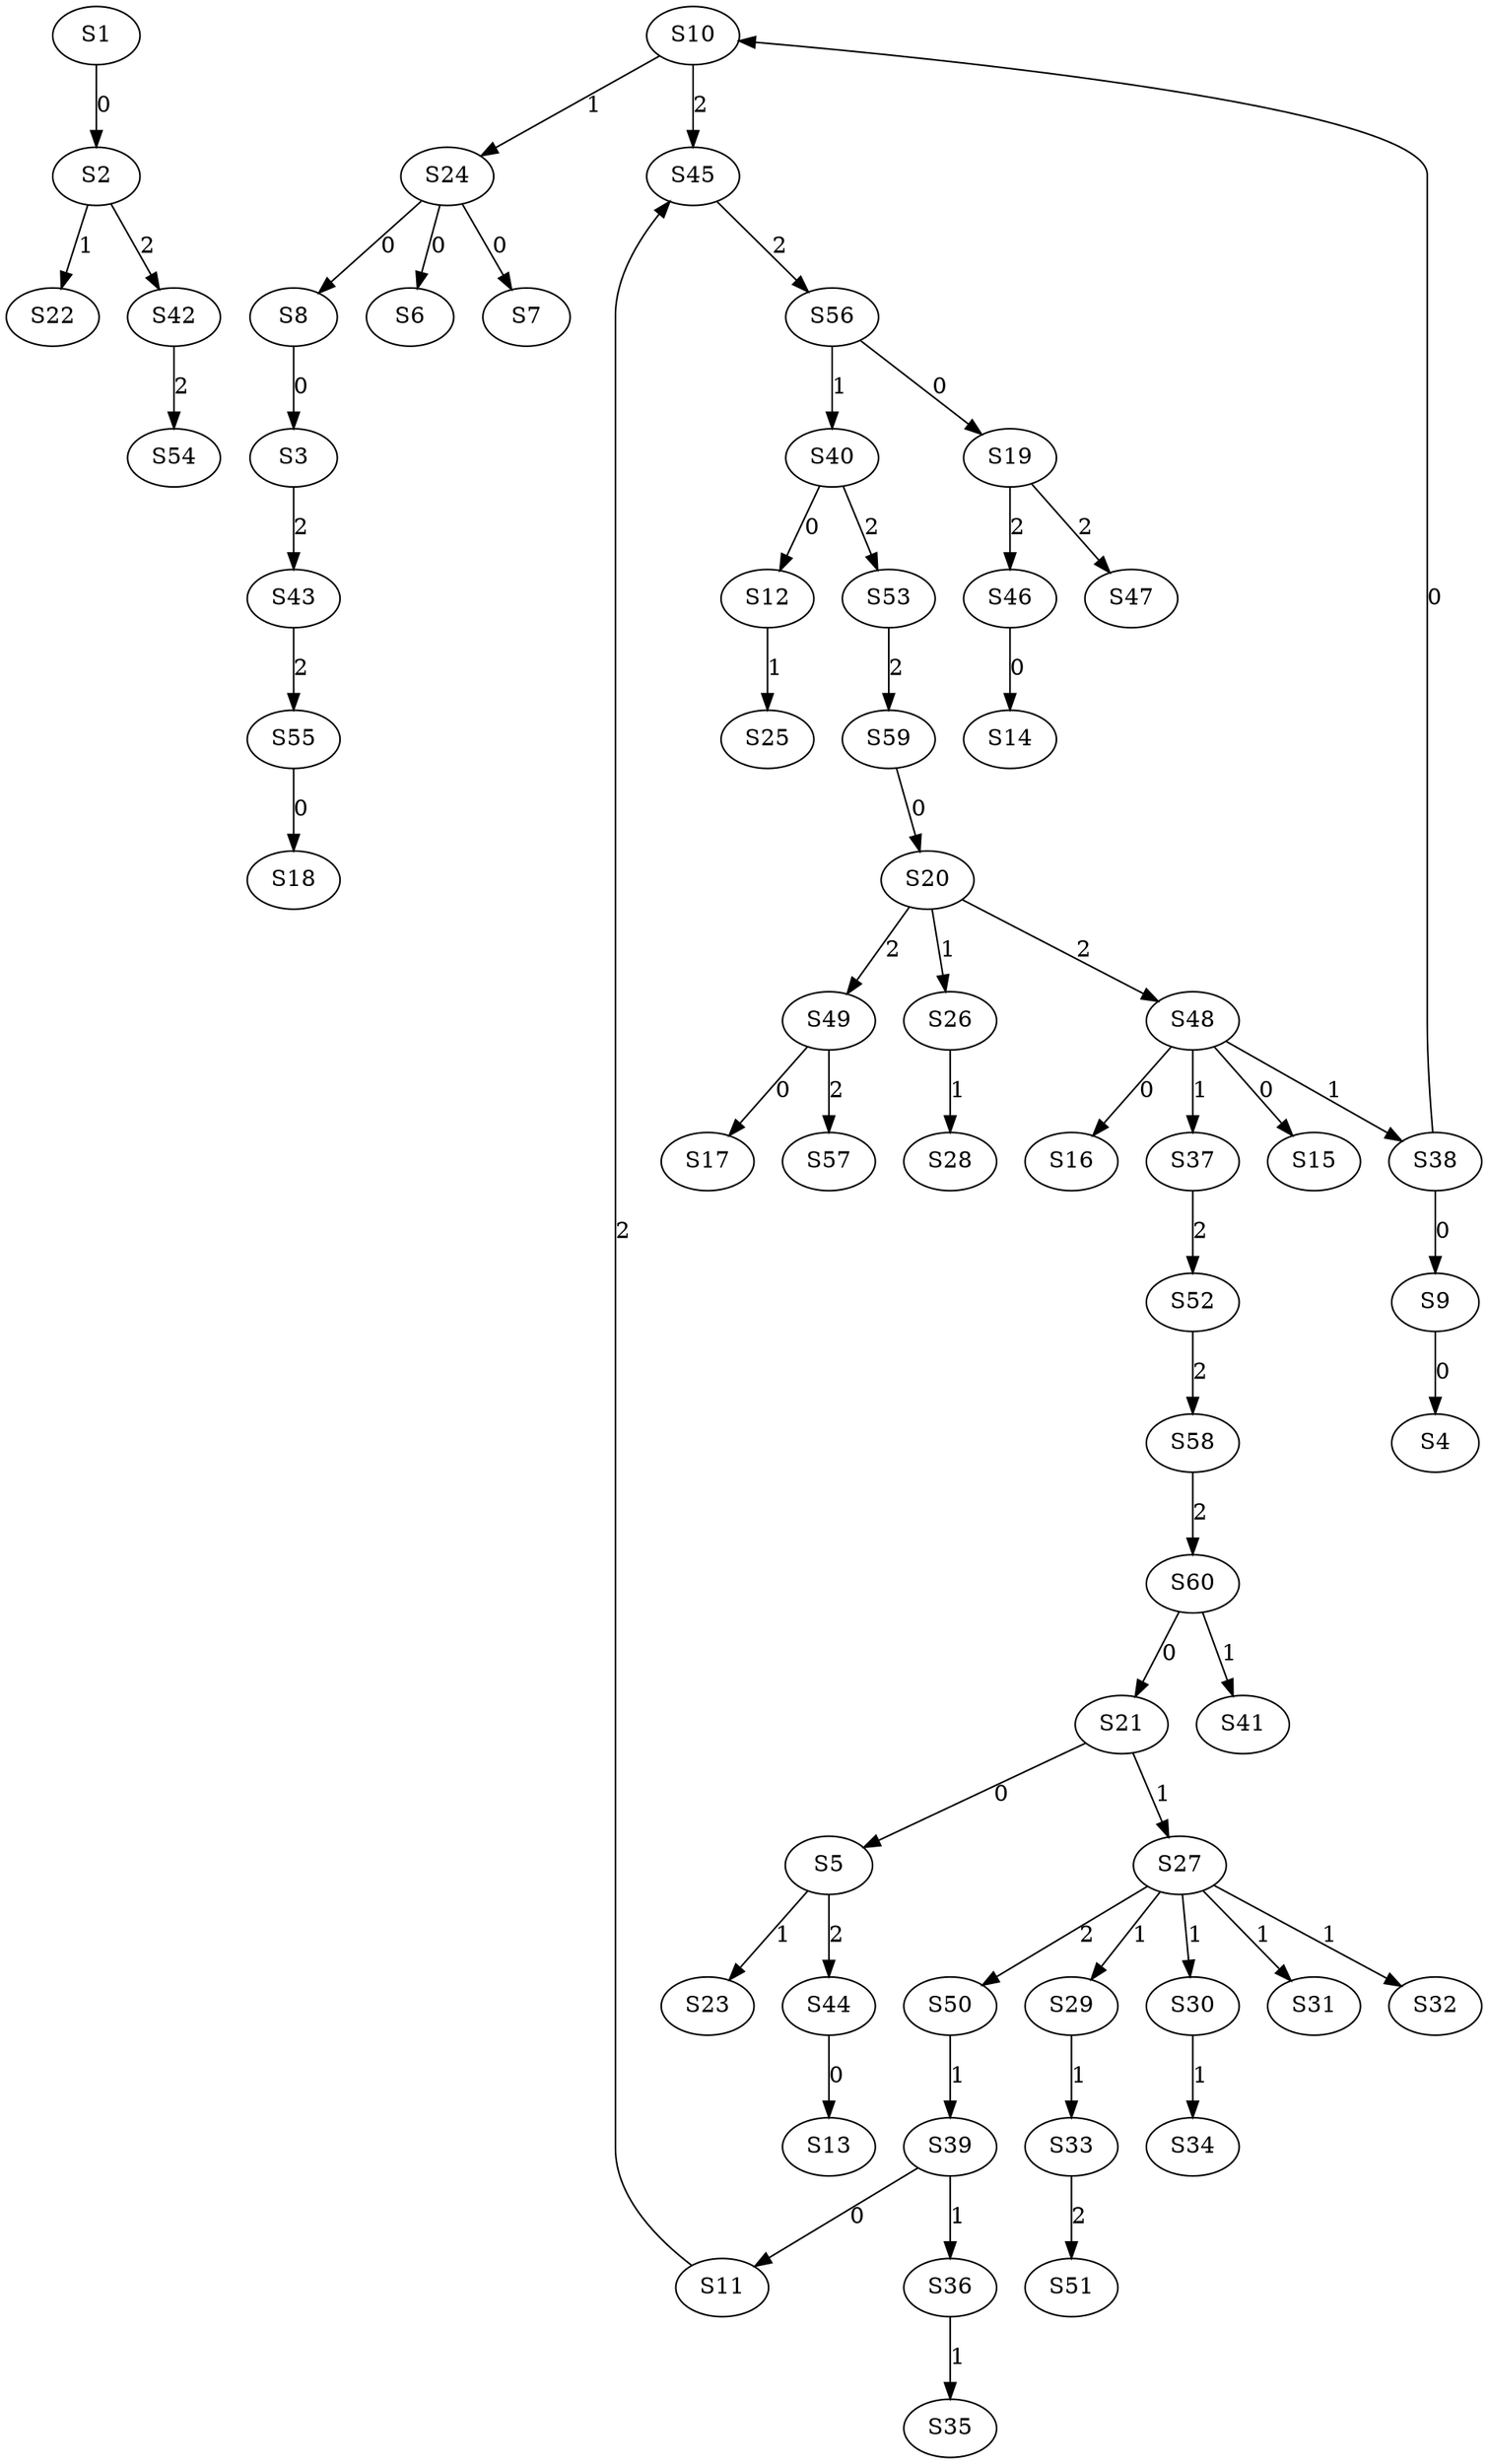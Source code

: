 strict digraph {
	S1 -> S2 [ label = 0 ];
	S8 -> S3 [ label = 0 ];
	S9 -> S4 [ label = 0 ];
	S21 -> S5 [ label = 0 ];
	S24 -> S6 [ label = 0 ];
	S24 -> S7 [ label = 0 ];
	S24 -> S8 [ label = 0 ];
	S38 -> S9 [ label = 0 ];
	S38 -> S10 [ label = 0 ];
	S39 -> S11 [ label = 0 ];
	S40 -> S12 [ label = 0 ];
	S44 -> S13 [ label = 0 ];
	S46 -> S14 [ label = 0 ];
	S48 -> S15 [ label = 0 ];
	S48 -> S16 [ label = 0 ];
	S49 -> S17 [ label = 0 ];
	S55 -> S18 [ label = 0 ];
	S56 -> S19 [ label = 0 ];
	S59 -> S20 [ label = 0 ];
	S60 -> S21 [ label = 0 ];
	S2 -> S22 [ label = 1 ];
	S5 -> S23 [ label = 1 ];
	S10 -> S24 [ label = 1 ];
	S12 -> S25 [ label = 1 ];
	S20 -> S26 [ label = 1 ];
	S21 -> S27 [ label = 1 ];
	S26 -> S28 [ label = 1 ];
	S27 -> S29 [ label = 1 ];
	S27 -> S30 [ label = 1 ];
	S27 -> S31 [ label = 1 ];
	S27 -> S32 [ label = 1 ];
	S29 -> S33 [ label = 1 ];
	S30 -> S34 [ label = 1 ];
	S36 -> S35 [ label = 1 ];
	S39 -> S36 [ label = 1 ];
	S48 -> S37 [ label = 1 ];
	S48 -> S38 [ label = 1 ];
	S50 -> S39 [ label = 1 ];
	S56 -> S40 [ label = 1 ];
	S60 -> S41 [ label = 1 ];
	S2 -> S42 [ label = 2 ];
	S3 -> S43 [ label = 2 ];
	S5 -> S44 [ label = 2 ];
	S10 -> S45 [ label = 2 ];
	S19 -> S46 [ label = 2 ];
	S19 -> S47 [ label = 2 ];
	S20 -> S48 [ label = 2 ];
	S20 -> S49 [ label = 2 ];
	S27 -> S50 [ label = 2 ];
	S33 -> S51 [ label = 2 ];
	S37 -> S52 [ label = 2 ];
	S40 -> S53 [ label = 2 ];
	S42 -> S54 [ label = 2 ];
	S43 -> S55 [ label = 2 ];
	S45 -> S56 [ label = 2 ];
	S49 -> S57 [ label = 2 ];
	S52 -> S58 [ label = 2 ];
	S53 -> S59 [ label = 2 ];
	S58 -> S60 [ label = 2 ];
	S11 -> S45 [ label = 2 ];
}